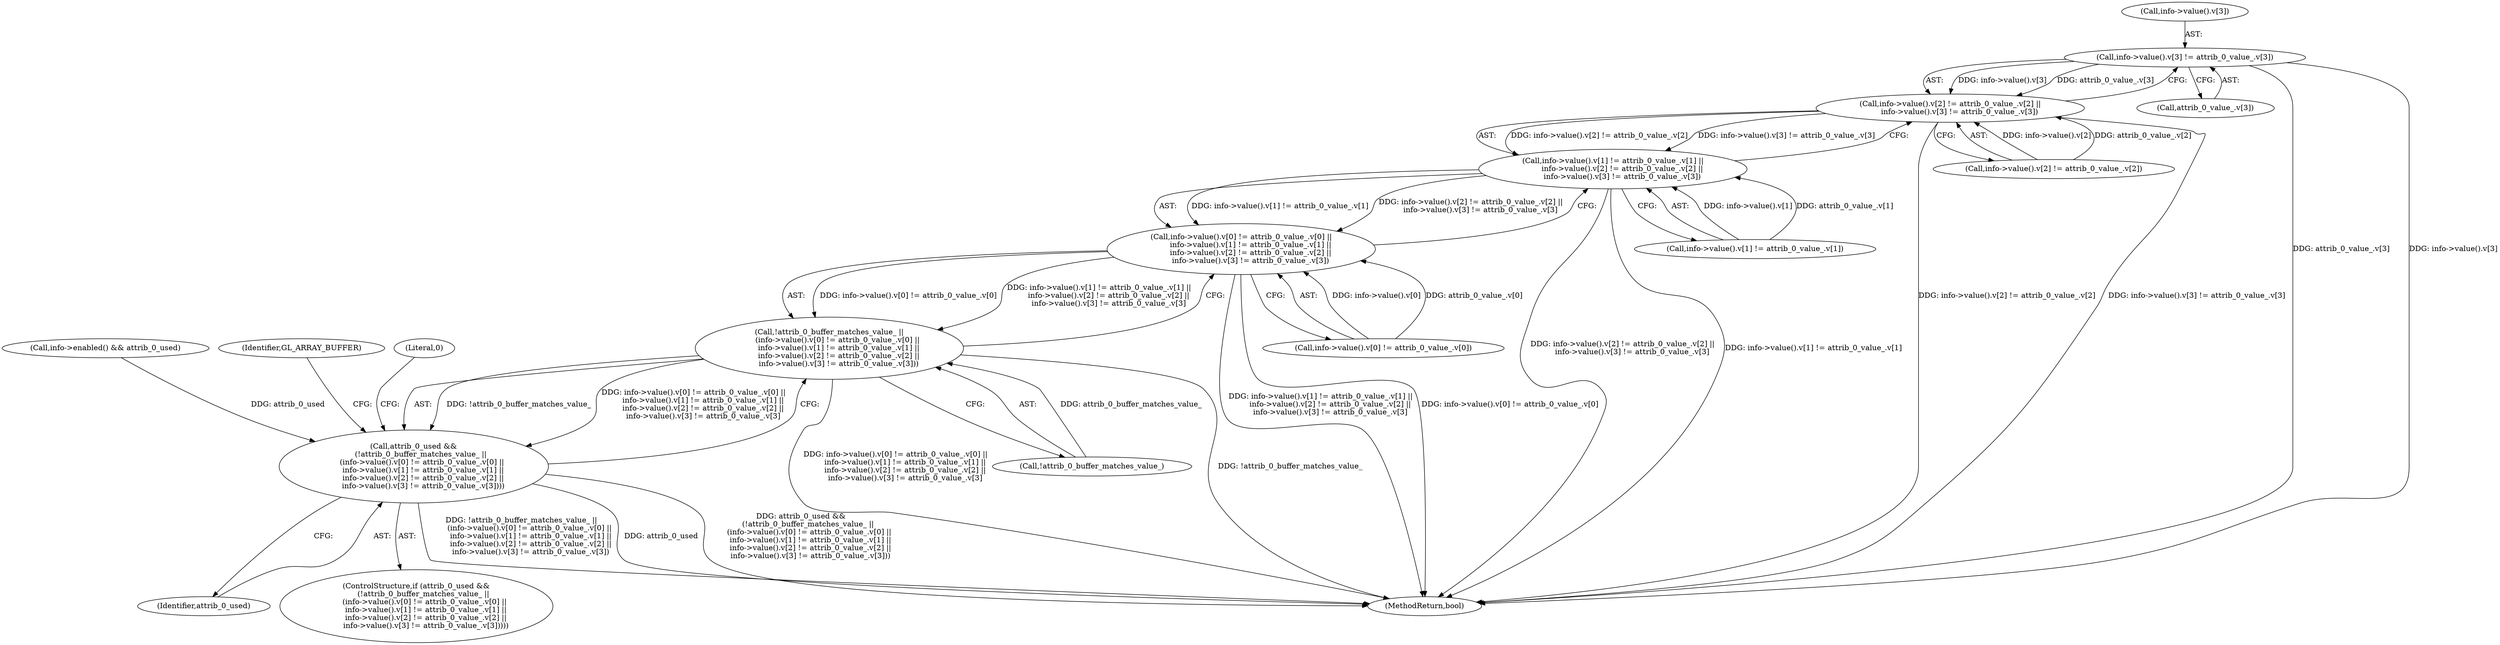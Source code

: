 digraph "1_Chrome_8f0b86c2fc77fca1508d81314f864011abe25f04@array" {
"1000245" [label="(Call,info->value().v[3] != attrib_0_value_.v[3])"];
"1000233" [label="(Call,info->value().v[2] != attrib_0_value_.v[2] ||\n        info->value().v[3] != attrib_0_value_.v[3])"];
"1000221" [label="(Call,info->value().v[1] != attrib_0_value_.v[1] ||\n        info->value().v[2] != attrib_0_value_.v[2] ||\n        info->value().v[3] != attrib_0_value_.v[3])"];
"1000209" [label="(Call,info->value().v[0] != attrib_0_value_.v[0] ||\n        info->value().v[1] != attrib_0_value_.v[1] ||\n        info->value().v[2] != attrib_0_value_.v[2] ||\n        info->value().v[3] != attrib_0_value_.v[3])"];
"1000206" [label="(Call,!attrib_0_buffer_matches_value_ ||\n       (info->value().v[0] != attrib_0_value_.v[0] ||\n        info->value().v[1] != attrib_0_value_.v[1] ||\n        info->value().v[2] != attrib_0_value_.v[2] ||\n        info->value().v[3] != attrib_0_value_.v[3]))"];
"1000204" [label="(Call,attrib_0_used &&\n      (!attrib_0_buffer_matches_value_ ||\n       (info->value().v[0] != attrib_0_value_.v[0] ||\n        info->value().v[1] != attrib_0_value_.v[1] ||\n        info->value().v[2] != attrib_0_value_.v[2] ||\n        info->value().v[3] != attrib_0_value_.v[3])))"];
"1000251" [label="(Call,attrib_0_value_.v[3])"];
"1000221" [label="(Call,info->value().v[1] != attrib_0_value_.v[1] ||\n        info->value().v[2] != attrib_0_value_.v[2] ||\n        info->value().v[3] != attrib_0_value_.v[3])"];
"1000234" [label="(Call,info->value().v[2] != attrib_0_value_.v[2])"];
"1000246" [label="(Call,info->value().v[3])"];
"1000209" [label="(Call,info->value().v[0] != attrib_0_value_.v[0] ||\n        info->value().v[1] != attrib_0_value_.v[1] ||\n        info->value().v[2] != attrib_0_value_.v[2] ||\n        info->value().v[3] != attrib_0_value_.v[3])"];
"1000129" [label="(Call,info->enabled() && attrib_0_used)"];
"1000207" [label="(Call,!attrib_0_buffer_matches_value_)"];
"1000233" [label="(Call,info->value().v[2] != attrib_0_value_.v[2] ||\n        info->value().v[3] != attrib_0_value_.v[3])"];
"1000206" [label="(Call,!attrib_0_buffer_matches_value_ ||\n       (info->value().v[0] != attrib_0_value_.v[0] ||\n        info->value().v[1] != attrib_0_value_.v[1] ||\n        info->value().v[2] != attrib_0_value_.v[2] ||\n        info->value().v[3] != attrib_0_value_.v[3]))"];
"1000205" [label="(Identifier,attrib_0_used)"];
"1000297" [label="(MethodReturn,bool)"];
"1000203" [label="(ControlStructure,if (attrib_0_used &&\n      (!attrib_0_buffer_matches_value_ ||\n       (info->value().v[0] != attrib_0_value_.v[0] ||\n        info->value().v[1] != attrib_0_value_.v[1] ||\n        info->value().v[2] != attrib_0_value_.v[2] ||\n        info->value().v[3] != attrib_0_value_.v[3]))))"];
"1000222" [label="(Call,info->value().v[1] != attrib_0_value_.v[1])"];
"1000245" [label="(Call,info->value().v[3] != attrib_0_value_.v[3])"];
"1000259" [label="(Identifier,GL_ARRAY_BUFFER)"];
"1000204" [label="(Call,attrib_0_used &&\n      (!attrib_0_buffer_matches_value_ ||\n       (info->value().v[0] != attrib_0_value_.v[0] ||\n        info->value().v[1] != attrib_0_value_.v[1] ||\n        info->value().v[2] != attrib_0_value_.v[2] ||\n        info->value().v[3] != attrib_0_value_.v[3])))"];
"1000280" [label="(Literal,0)"];
"1000210" [label="(Call,info->value().v[0] != attrib_0_value_.v[0])"];
"1000245" -> "1000233"  [label="AST: "];
"1000245" -> "1000251"  [label="CFG: "];
"1000246" -> "1000245"  [label="AST: "];
"1000251" -> "1000245"  [label="AST: "];
"1000233" -> "1000245"  [label="CFG: "];
"1000245" -> "1000297"  [label="DDG: attrib_0_value_.v[3]"];
"1000245" -> "1000297"  [label="DDG: info->value().v[3]"];
"1000245" -> "1000233"  [label="DDG: info->value().v[3]"];
"1000245" -> "1000233"  [label="DDG: attrib_0_value_.v[3]"];
"1000233" -> "1000221"  [label="AST: "];
"1000233" -> "1000234"  [label="CFG: "];
"1000234" -> "1000233"  [label="AST: "];
"1000221" -> "1000233"  [label="CFG: "];
"1000233" -> "1000297"  [label="DDG: info->value().v[2] != attrib_0_value_.v[2]"];
"1000233" -> "1000297"  [label="DDG: info->value().v[3] != attrib_0_value_.v[3]"];
"1000233" -> "1000221"  [label="DDG: info->value().v[2] != attrib_0_value_.v[2]"];
"1000233" -> "1000221"  [label="DDG: info->value().v[3] != attrib_0_value_.v[3]"];
"1000234" -> "1000233"  [label="DDG: info->value().v[2]"];
"1000234" -> "1000233"  [label="DDG: attrib_0_value_.v[2]"];
"1000221" -> "1000209"  [label="AST: "];
"1000221" -> "1000222"  [label="CFG: "];
"1000222" -> "1000221"  [label="AST: "];
"1000209" -> "1000221"  [label="CFG: "];
"1000221" -> "1000297"  [label="DDG: info->value().v[2] != attrib_0_value_.v[2] ||\n        info->value().v[3] != attrib_0_value_.v[3]"];
"1000221" -> "1000297"  [label="DDG: info->value().v[1] != attrib_0_value_.v[1]"];
"1000221" -> "1000209"  [label="DDG: info->value().v[1] != attrib_0_value_.v[1]"];
"1000221" -> "1000209"  [label="DDG: info->value().v[2] != attrib_0_value_.v[2] ||\n        info->value().v[3] != attrib_0_value_.v[3]"];
"1000222" -> "1000221"  [label="DDG: info->value().v[1]"];
"1000222" -> "1000221"  [label="DDG: attrib_0_value_.v[1]"];
"1000209" -> "1000206"  [label="AST: "];
"1000209" -> "1000210"  [label="CFG: "];
"1000210" -> "1000209"  [label="AST: "];
"1000206" -> "1000209"  [label="CFG: "];
"1000209" -> "1000297"  [label="DDG: info->value().v[1] != attrib_0_value_.v[1] ||\n        info->value().v[2] != attrib_0_value_.v[2] ||\n        info->value().v[3] != attrib_0_value_.v[3]"];
"1000209" -> "1000297"  [label="DDG: info->value().v[0] != attrib_0_value_.v[0]"];
"1000209" -> "1000206"  [label="DDG: info->value().v[0] != attrib_0_value_.v[0]"];
"1000209" -> "1000206"  [label="DDG: info->value().v[1] != attrib_0_value_.v[1] ||\n        info->value().v[2] != attrib_0_value_.v[2] ||\n        info->value().v[3] != attrib_0_value_.v[3]"];
"1000210" -> "1000209"  [label="DDG: info->value().v[0]"];
"1000210" -> "1000209"  [label="DDG: attrib_0_value_.v[0]"];
"1000206" -> "1000204"  [label="AST: "];
"1000206" -> "1000207"  [label="CFG: "];
"1000207" -> "1000206"  [label="AST: "];
"1000204" -> "1000206"  [label="CFG: "];
"1000206" -> "1000297"  [label="DDG: info->value().v[0] != attrib_0_value_.v[0] ||\n        info->value().v[1] != attrib_0_value_.v[1] ||\n        info->value().v[2] != attrib_0_value_.v[2] ||\n        info->value().v[3] != attrib_0_value_.v[3]"];
"1000206" -> "1000297"  [label="DDG: !attrib_0_buffer_matches_value_"];
"1000206" -> "1000204"  [label="DDG: !attrib_0_buffer_matches_value_"];
"1000206" -> "1000204"  [label="DDG: info->value().v[0] != attrib_0_value_.v[0] ||\n        info->value().v[1] != attrib_0_value_.v[1] ||\n        info->value().v[2] != attrib_0_value_.v[2] ||\n        info->value().v[3] != attrib_0_value_.v[3]"];
"1000207" -> "1000206"  [label="DDG: attrib_0_buffer_matches_value_"];
"1000204" -> "1000203"  [label="AST: "];
"1000204" -> "1000205"  [label="CFG: "];
"1000205" -> "1000204"  [label="AST: "];
"1000259" -> "1000204"  [label="CFG: "];
"1000280" -> "1000204"  [label="CFG: "];
"1000204" -> "1000297"  [label="DDG: !attrib_0_buffer_matches_value_ ||\n       (info->value().v[0] != attrib_0_value_.v[0] ||\n        info->value().v[1] != attrib_0_value_.v[1] ||\n        info->value().v[2] != attrib_0_value_.v[2] ||\n        info->value().v[3] != attrib_0_value_.v[3])"];
"1000204" -> "1000297"  [label="DDG: attrib_0_used"];
"1000204" -> "1000297"  [label="DDG: attrib_0_used &&\n      (!attrib_0_buffer_matches_value_ ||\n       (info->value().v[0] != attrib_0_value_.v[0] ||\n        info->value().v[1] != attrib_0_value_.v[1] ||\n        info->value().v[2] != attrib_0_value_.v[2] ||\n        info->value().v[3] != attrib_0_value_.v[3]))"];
"1000129" -> "1000204"  [label="DDG: attrib_0_used"];
}
